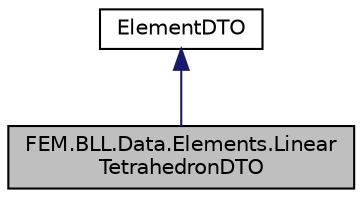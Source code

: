 digraph "FEM.BLL.Data.Elements.LinearTetrahedronDTO"
{
 // LATEX_PDF_SIZE
  edge [fontname="Helvetica",fontsize="10",labelfontname="Helvetica",labelfontsize="10"];
  node [fontname="Helvetica",fontsize="10",shape=record];
  Node1 [label="FEM.BLL.Data.Elements.Linear\lTetrahedronDTO",height=0.2,width=0.4,color="black", fillcolor="grey75", style="filled", fontcolor="black",tooltip="Линейный тетраэдральный конечный элемент"];
  Node2 -> Node1 [dir="back",color="midnightblue",fontsize="10",style="solid",fontname="Helvetica"];
  Node2 [label="ElementDTO",height=0.2,width=0.4,color="black", fillcolor="white", style="filled",URL="$class_f_e_m_1_1_b_l_l_1_1_data_1_1_element_d_t_o.html",tooltip="Конечный элемент"];
}
